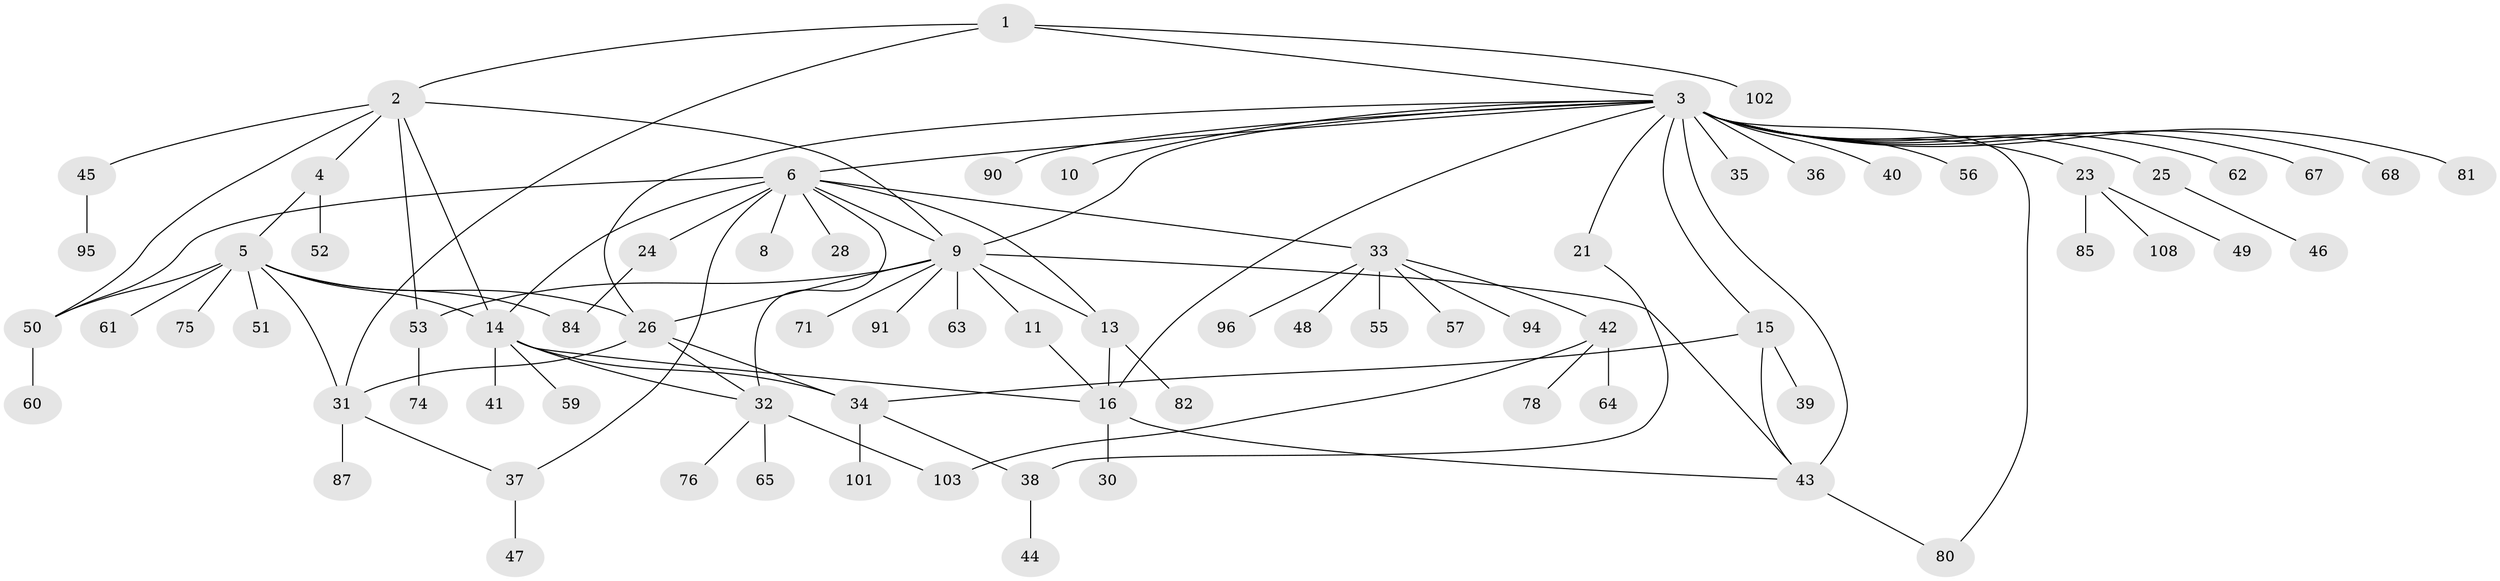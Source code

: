 // original degree distribution, {4: 0.10091743119266056, 8: 0.03669724770642202, 23: 0.009174311926605505, 5: 0.045871559633027525, 13: 0.009174311926605505, 1: 0.5688073394495413, 11: 0.009174311926605505, 6: 0.027522935779816515, 2: 0.13761467889908258, 3: 0.045871559633027525, 7: 0.009174311926605505}
// Generated by graph-tools (version 1.1) at 2025/18/03/04/25 18:18:16]
// undirected, 76 vertices, 102 edges
graph export_dot {
graph [start="1"]
  node [color=gray90,style=filled];
  1;
  2 [super="+7"];
  3 [super="+66"];
  4 [super="+19+20+29"];
  5 [super="+18"];
  6 [super="+12+79+83+104+27"];
  8;
  9;
  10;
  11 [super="+97+77"];
  13;
  14 [super="+17+22+86+89"];
  15;
  16;
  21;
  23;
  24;
  25;
  26 [super="+73"];
  28;
  30;
  31;
  32 [super="+58+69"];
  33;
  34;
  35;
  36;
  37;
  38;
  39;
  40;
  41;
  42;
  43 [super="+88+109"];
  44;
  45;
  46;
  47;
  48;
  49;
  50;
  51;
  52;
  53 [super="+54"];
  55;
  56;
  57;
  59;
  60 [super="+72"];
  61;
  62;
  63;
  64;
  65;
  67;
  68 [super="+98"];
  71;
  74;
  75;
  76;
  78;
  80;
  81;
  82;
  84;
  85;
  87;
  90;
  91;
  94;
  95;
  96;
  101;
  102;
  103;
  108;
  1 -- 2;
  1 -- 3;
  1 -- 31;
  1 -- 102;
  2 -- 4;
  2 -- 9;
  2 -- 45;
  2 -- 50;
  2 -- 53;
  2 -- 14;
  3 -- 6;
  3 -- 9;
  3 -- 10;
  3 -- 15;
  3 -- 16 [weight=2];
  3 -- 21;
  3 -- 23;
  3 -- 25;
  3 -- 26;
  3 -- 35;
  3 -- 36;
  3 -- 40;
  3 -- 43 [weight=2];
  3 -- 56;
  3 -- 62;
  3 -- 67;
  3 -- 68;
  3 -- 80;
  3 -- 81;
  3 -- 90;
  4 -- 5;
  4 -- 52;
  5 -- 31;
  5 -- 51;
  5 -- 61;
  5 -- 75;
  5 -- 84;
  5 -- 14;
  5 -- 26;
  5 -- 50;
  6 -- 8;
  6 -- 13;
  6 -- 14 [weight=2];
  6 -- 24;
  6 -- 32;
  6 -- 33;
  6 -- 50;
  6 -- 28;
  6 -- 37;
  6 -- 9;
  9 -- 11;
  9 -- 13;
  9 -- 26;
  9 -- 53;
  9 -- 63;
  9 -- 71;
  9 -- 91;
  9 -- 43;
  11 -- 16;
  13 -- 16;
  13 -- 82;
  14 -- 59;
  14 -- 16 [weight=2];
  14 -- 41;
  14 -- 32;
  14 -- 34;
  15 -- 34;
  15 -- 39;
  15 -- 43;
  16 -- 30;
  16 -- 43;
  21 -- 38;
  23 -- 49;
  23 -- 85;
  23 -- 108;
  24 -- 84;
  25 -- 46;
  26 -- 31;
  26 -- 34;
  26 -- 32;
  31 -- 37;
  31 -- 87;
  32 -- 65;
  32 -- 76;
  32 -- 103;
  33 -- 42;
  33 -- 48;
  33 -- 55;
  33 -- 57;
  33 -- 94;
  33 -- 96;
  34 -- 38;
  34 -- 101;
  37 -- 47;
  38 -- 44;
  42 -- 64;
  42 -- 78;
  42 -- 103;
  43 -- 80;
  45 -- 95;
  50 -- 60;
  53 -- 74;
}

